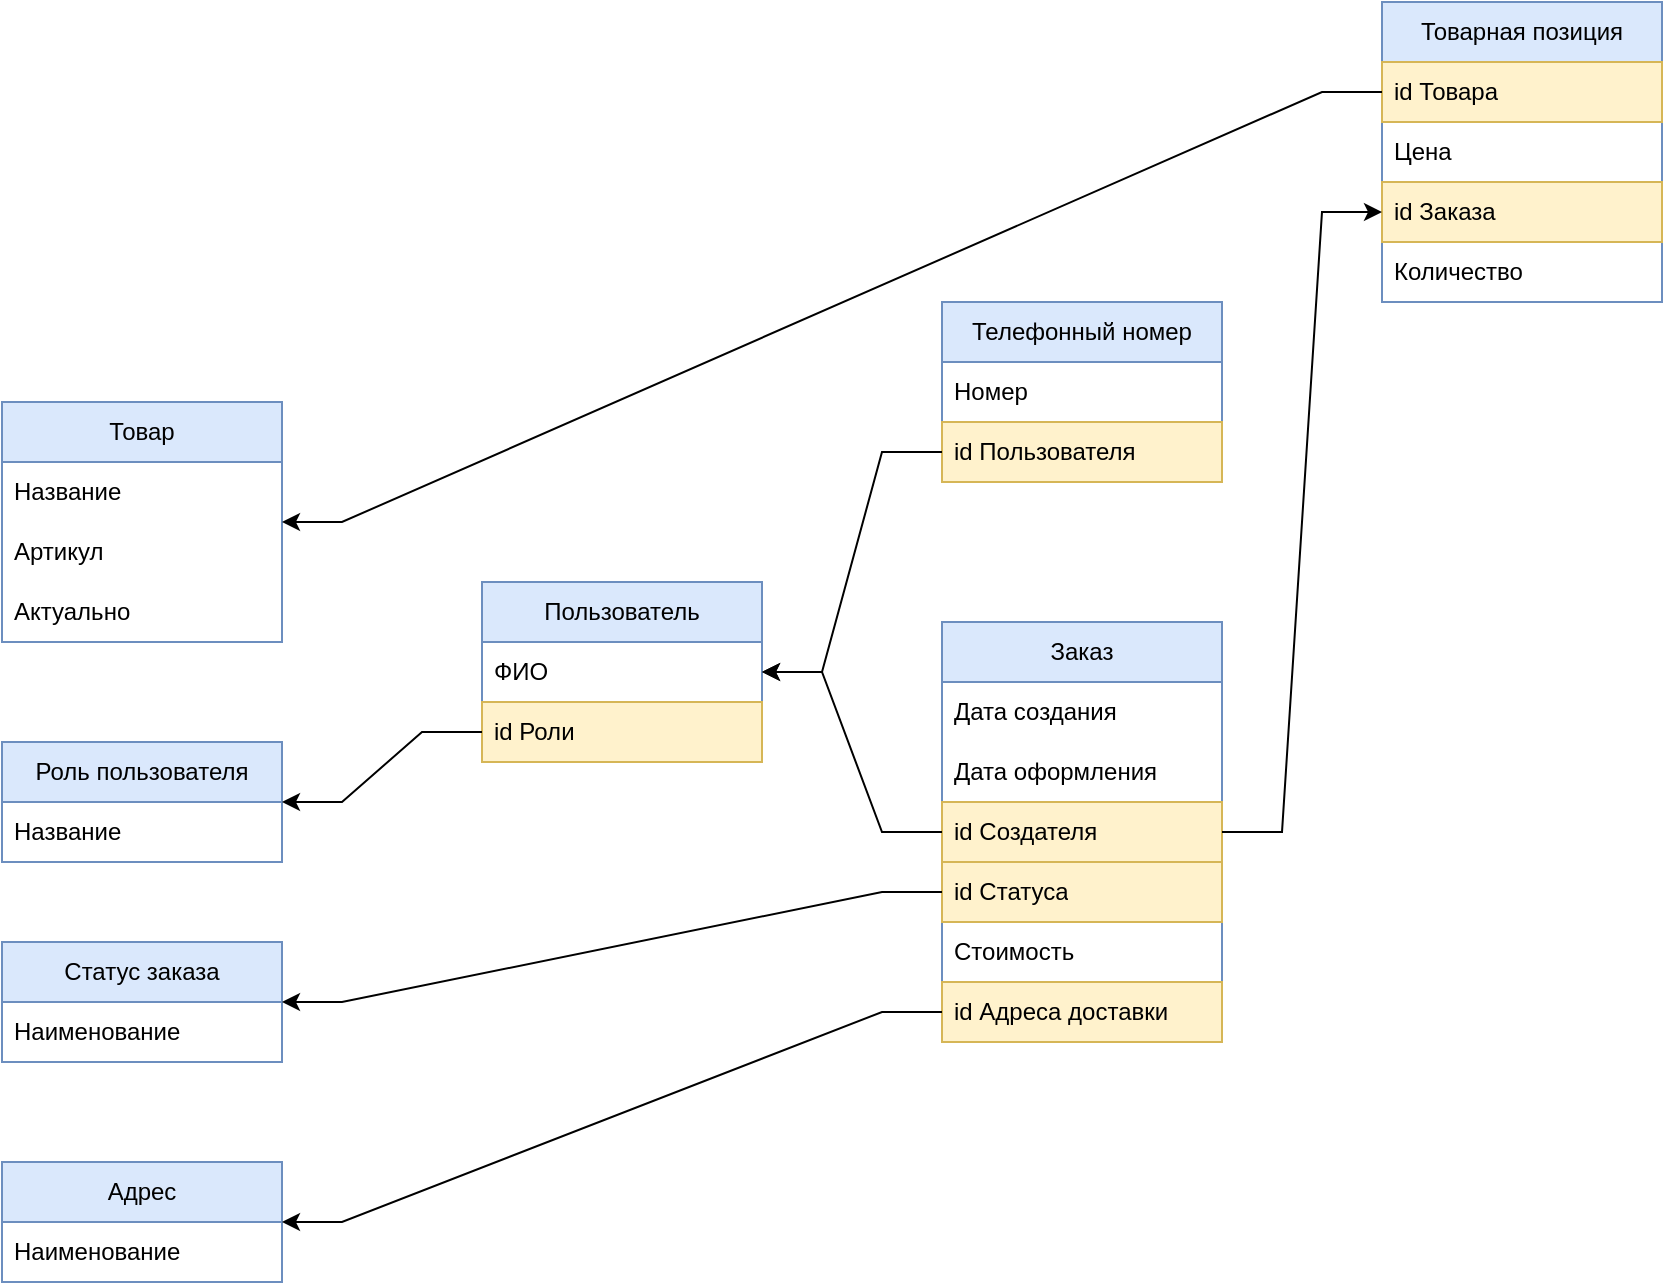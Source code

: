 <mxfile version="25.0.3">
  <diagram name="Page-1" id="LPVd99Ul6irTu74GJ7qL">
    <mxGraphModel dx="2284" dy="1876" grid="1" gridSize="10" guides="1" tooltips="1" connect="1" arrows="1" fold="1" page="1" pageScale="1" pageWidth="850" pageHeight="1100" math="0" shadow="0">
      <root>
        <mxCell id="0" />
        <mxCell id="1" parent="0" />
        <mxCell id="uKsjmWAjSTx9647KW3pB-1" value="Пользователь" style="swimlane;fontStyle=0;childLayout=stackLayout;horizontal=1;startSize=30;horizontalStack=0;resizeParent=1;resizeParentMax=0;resizeLast=0;collapsible=1;marginBottom=0;whiteSpace=wrap;html=1;fillColor=#dae8fc;strokeColor=#6c8ebf;" vertex="1" parent="1">
          <mxGeometry x="-100" y="160" width="140" height="90" as="geometry" />
        </mxCell>
        <mxCell id="uKsjmWAjSTx9647KW3pB-3" value="ФИО" style="text;strokeColor=none;fillColor=none;align=left;verticalAlign=middle;spacingLeft=4;spacingRight=4;overflow=hidden;points=[[0,0.5],[1,0.5]];portConstraint=eastwest;rotatable=0;whiteSpace=wrap;html=1;" vertex="1" parent="uKsjmWAjSTx9647KW3pB-1">
          <mxGeometry y="30" width="140" height="30" as="geometry" />
        </mxCell>
        <mxCell id="uKsjmWAjSTx9647KW3pB-4" value="id Роли" style="text;strokeColor=#d6b656;fillColor=#fff2cc;align=left;verticalAlign=middle;spacingLeft=4;spacingRight=4;overflow=hidden;points=[[0,0.5],[1,0.5]];portConstraint=eastwest;rotatable=0;whiteSpace=wrap;html=1;" vertex="1" parent="uKsjmWAjSTx9647KW3pB-1">
          <mxGeometry y="60" width="140" height="30" as="geometry" />
        </mxCell>
        <mxCell id="uKsjmWAjSTx9647KW3pB-5" value="Роль пользователя" style="swimlane;fontStyle=0;childLayout=stackLayout;horizontal=1;startSize=30;horizontalStack=0;resizeParent=1;resizeParentMax=0;resizeLast=0;collapsible=1;marginBottom=0;whiteSpace=wrap;html=1;fillColor=#dae8fc;strokeColor=#6c8ebf;" vertex="1" parent="1">
          <mxGeometry x="-340" y="240" width="140" height="60" as="geometry" />
        </mxCell>
        <mxCell id="uKsjmWAjSTx9647KW3pB-7" value="Название" style="text;strokeColor=none;fillColor=none;align=left;verticalAlign=middle;spacingLeft=4;spacingRight=4;overflow=hidden;points=[[0,0.5],[1,0.5]];portConstraint=eastwest;rotatable=0;whiteSpace=wrap;html=1;" vertex="1" parent="uKsjmWAjSTx9647KW3pB-5">
          <mxGeometry y="30" width="140" height="30" as="geometry" />
        </mxCell>
        <mxCell id="uKsjmWAjSTx9647KW3pB-10" style="edgeStyle=entityRelationEdgeStyle;rounded=0;orthogonalLoop=1;jettySize=auto;html=1;" edge="1" parent="1" source="uKsjmWAjSTx9647KW3pB-4" target="uKsjmWAjSTx9647KW3pB-5">
          <mxGeometry relative="1" as="geometry">
            <mxPoint x="640" y="325" as="targetPoint" />
          </mxGeometry>
        </mxCell>
        <mxCell id="uKsjmWAjSTx9647KW3pB-11" value="Заказ" style="swimlane;fontStyle=0;childLayout=stackLayout;horizontal=1;startSize=30;horizontalStack=0;resizeParent=1;resizeParentMax=0;resizeLast=0;collapsible=1;marginBottom=0;whiteSpace=wrap;html=1;fillColor=#dae8fc;strokeColor=#6c8ebf;" vertex="1" parent="1">
          <mxGeometry x="130" y="180" width="140" height="210" as="geometry" />
        </mxCell>
        <mxCell id="uKsjmWAjSTx9647KW3pB-14" value="Дата создания" style="text;strokeColor=none;fillColor=none;align=left;verticalAlign=middle;spacingLeft=4;spacingRight=4;overflow=hidden;points=[[0,0.5],[1,0.5]];portConstraint=eastwest;rotatable=0;whiteSpace=wrap;html=1;" vertex="1" parent="uKsjmWAjSTx9647KW3pB-11">
          <mxGeometry y="30" width="140" height="30" as="geometry" />
        </mxCell>
        <mxCell id="uKsjmWAjSTx9647KW3pB-15" value="Дата оформления" style="text;strokeColor=none;fillColor=none;align=left;verticalAlign=middle;spacingLeft=4;spacingRight=4;overflow=hidden;points=[[0,0.5],[1,0.5]];portConstraint=eastwest;rotatable=0;whiteSpace=wrap;html=1;" vertex="1" parent="uKsjmWAjSTx9647KW3pB-11">
          <mxGeometry y="60" width="140" height="30" as="geometry" />
        </mxCell>
        <mxCell id="uKsjmWAjSTx9647KW3pB-16" value="id Создателя" style="text;strokeColor=#d6b656;fillColor=#fff2cc;align=left;verticalAlign=middle;spacingLeft=4;spacingRight=4;overflow=hidden;points=[[0,0.5],[1,0.5]];portConstraint=eastwest;rotatable=0;whiteSpace=wrap;html=1;" vertex="1" parent="uKsjmWAjSTx9647KW3pB-11">
          <mxGeometry y="90" width="140" height="30" as="geometry" />
        </mxCell>
        <mxCell id="uKsjmWAjSTx9647KW3pB-18" value="id Статуса" style="text;strokeColor=#d6b656;fillColor=#fff2cc;align=left;verticalAlign=middle;spacingLeft=4;spacingRight=4;overflow=hidden;points=[[0,0.5],[1,0.5]];portConstraint=eastwest;rotatable=0;whiteSpace=wrap;html=1;" vertex="1" parent="uKsjmWAjSTx9647KW3pB-11">
          <mxGeometry y="120" width="140" height="30" as="geometry" />
        </mxCell>
        <mxCell id="uKsjmWAjSTx9647KW3pB-19" value="Стоимость" style="text;strokeColor=none;fillColor=none;align=left;verticalAlign=middle;spacingLeft=4;spacingRight=4;overflow=hidden;points=[[0,0.5],[1,0.5]];portConstraint=eastwest;rotatable=0;whiteSpace=wrap;html=1;" vertex="1" parent="uKsjmWAjSTx9647KW3pB-11">
          <mxGeometry y="150" width="140" height="30" as="geometry" />
        </mxCell>
        <mxCell id="uKsjmWAjSTx9647KW3pB-20" value="id Адреса доставки" style="text;strokeColor=#d6b656;fillColor=#fff2cc;align=left;verticalAlign=middle;spacingLeft=4;spacingRight=4;overflow=hidden;points=[[0,0.5],[1,0.5]];portConstraint=eastwest;rotatable=0;whiteSpace=wrap;html=1;" vertex="1" parent="uKsjmWAjSTx9647KW3pB-11">
          <mxGeometry y="180" width="140" height="30" as="geometry" />
        </mxCell>
        <mxCell id="uKsjmWAjSTx9647KW3pB-17" style="edgeStyle=entityRelationEdgeStyle;rounded=0;orthogonalLoop=1;jettySize=auto;html=1;" edge="1" parent="1" source="uKsjmWAjSTx9647KW3pB-16" target="uKsjmWAjSTx9647KW3pB-1">
          <mxGeometry relative="1" as="geometry">
            <mxPoint x="370" y="265" as="targetPoint" />
          </mxGeometry>
        </mxCell>
        <mxCell id="uKsjmWAjSTx9647KW3pB-21" value="Товарная позиция" style="swimlane;fontStyle=0;childLayout=stackLayout;horizontal=1;startSize=30;horizontalStack=0;resizeParent=1;resizeParentMax=0;resizeLast=0;collapsible=1;marginBottom=0;whiteSpace=wrap;html=1;fillColor=#dae8fc;strokeColor=#6c8ebf;" vertex="1" parent="1">
          <mxGeometry x="350" y="-130" width="140" height="150" as="geometry" />
        </mxCell>
        <mxCell id="uKsjmWAjSTx9647KW3pB-37" value="id Товара" style="text;strokeColor=#d6b656;fillColor=#fff2cc;align=left;verticalAlign=middle;spacingLeft=4;spacingRight=4;overflow=hidden;points=[[0,0.5],[1,0.5]];portConstraint=eastwest;rotatable=0;whiteSpace=wrap;html=1;" vertex="1" parent="uKsjmWAjSTx9647KW3pB-21">
          <mxGeometry y="30" width="140" height="30" as="geometry" />
        </mxCell>
        <mxCell id="uKsjmWAjSTx9647KW3pB-23" value="Цена" style="text;strokeColor=none;fillColor=none;align=left;verticalAlign=middle;spacingLeft=4;spacingRight=4;overflow=hidden;points=[[0,0.5],[1,0.5]];portConstraint=eastwest;rotatable=0;whiteSpace=wrap;html=1;" vertex="1" parent="uKsjmWAjSTx9647KW3pB-21">
          <mxGeometry y="60" width="140" height="30" as="geometry" />
        </mxCell>
        <mxCell id="uKsjmWAjSTx9647KW3pB-24" value="id Заказа" style="text;strokeColor=#d6b656;fillColor=#fff2cc;align=left;verticalAlign=middle;spacingLeft=4;spacingRight=4;overflow=hidden;points=[[0,0.5],[1,0.5]];portConstraint=eastwest;rotatable=0;whiteSpace=wrap;html=1;" vertex="1" parent="uKsjmWAjSTx9647KW3pB-21">
          <mxGeometry y="90" width="140" height="30" as="geometry" />
        </mxCell>
        <mxCell id="uKsjmWAjSTx9647KW3pB-31" value="Количество" style="text;strokeColor=none;fillColor=none;align=left;verticalAlign=middle;spacingLeft=4;spacingRight=4;overflow=hidden;points=[[0,0.5],[1,0.5]];portConstraint=eastwest;rotatable=0;whiteSpace=wrap;html=1;" vertex="1" parent="uKsjmWAjSTx9647KW3pB-21">
          <mxGeometry y="120" width="140" height="30" as="geometry" />
        </mxCell>
        <mxCell id="uKsjmWAjSTx9647KW3pB-26" style="edgeStyle=entityRelationEdgeStyle;rounded=0;orthogonalLoop=1;jettySize=auto;html=1;" edge="1" parent="1" source="uKsjmWAjSTx9647KW3pB-11" target="uKsjmWAjSTx9647KW3pB-24">
          <mxGeometry relative="1" as="geometry">
            <mxPoint x="110" y="175" as="sourcePoint" />
            <Array as="points">
              <mxPoint x="150" y="150" />
            </Array>
          </mxGeometry>
        </mxCell>
        <mxCell id="uKsjmWAjSTx9647KW3pB-27" value="Товар" style="swimlane;fontStyle=0;childLayout=stackLayout;horizontal=1;startSize=30;horizontalStack=0;resizeParent=1;resizeParentMax=0;resizeLast=0;collapsible=1;marginBottom=0;whiteSpace=wrap;html=1;fillColor=#dae8fc;strokeColor=#6c8ebf;" vertex="1" parent="1">
          <mxGeometry x="-340" y="70" width="140" height="120" as="geometry" />
        </mxCell>
        <mxCell id="uKsjmWAjSTx9647KW3pB-29" value="Название" style="text;strokeColor=none;fillColor=none;align=left;verticalAlign=middle;spacingLeft=4;spacingRight=4;overflow=hidden;points=[[0,0.5],[1,0.5]];portConstraint=eastwest;rotatable=0;whiteSpace=wrap;html=1;" vertex="1" parent="uKsjmWAjSTx9647KW3pB-27">
          <mxGeometry y="30" width="140" height="30" as="geometry" />
        </mxCell>
        <mxCell id="uKsjmWAjSTx9647KW3pB-30" value="Артикул" style="text;strokeColor=none;fillColor=none;align=left;verticalAlign=middle;spacingLeft=4;spacingRight=4;overflow=hidden;points=[[0,0.5],[1,0.5]];portConstraint=eastwest;rotatable=0;whiteSpace=wrap;html=1;" vertex="1" parent="uKsjmWAjSTx9647KW3pB-27">
          <mxGeometry y="60" width="140" height="30" as="geometry" />
        </mxCell>
        <mxCell id="uKsjmWAjSTx9647KW3pB-36" value="Актуально" style="text;strokeColor=none;fillColor=none;align=left;verticalAlign=middle;spacingLeft=4;spacingRight=4;overflow=hidden;points=[[0,0.5],[1,0.5]];portConstraint=eastwest;rotatable=0;whiteSpace=wrap;html=1;" vertex="1" parent="uKsjmWAjSTx9647KW3pB-27">
          <mxGeometry y="90" width="140" height="30" as="geometry" />
        </mxCell>
        <mxCell id="uKsjmWAjSTx9647KW3pB-40" value="Телефонный номер" style="swimlane;fontStyle=0;childLayout=stackLayout;horizontal=1;startSize=30;horizontalStack=0;resizeParent=1;resizeParentMax=0;resizeLast=0;collapsible=1;marginBottom=0;whiteSpace=wrap;html=1;fillColor=#dae8fc;strokeColor=#6c8ebf;" vertex="1" parent="1">
          <mxGeometry x="130" y="20" width="140" height="90" as="geometry" />
        </mxCell>
        <mxCell id="uKsjmWAjSTx9647KW3pB-42" value="Номер" style="text;strokeColor=none;fillColor=none;align=left;verticalAlign=middle;spacingLeft=4;spacingRight=4;overflow=hidden;points=[[0,0.5],[1,0.5]];portConstraint=eastwest;rotatable=0;whiteSpace=wrap;html=1;" vertex="1" parent="uKsjmWAjSTx9647KW3pB-40">
          <mxGeometry y="30" width="140" height="30" as="geometry" />
        </mxCell>
        <mxCell id="uKsjmWAjSTx9647KW3pB-43" value="id Пользователя" style="text;strokeColor=#d6b656;fillColor=#fff2cc;align=left;verticalAlign=middle;spacingLeft=4;spacingRight=4;overflow=hidden;points=[[0,0.5],[1,0.5]];portConstraint=eastwest;rotatable=0;whiteSpace=wrap;html=1;" vertex="1" parent="uKsjmWAjSTx9647KW3pB-40">
          <mxGeometry y="60" width="140" height="30" as="geometry" />
        </mxCell>
        <mxCell id="uKsjmWAjSTx9647KW3pB-44" style="edgeStyle=entityRelationEdgeStyle;rounded=0;orthogonalLoop=1;jettySize=auto;html=1;" edge="1" parent="1" source="uKsjmWAjSTx9647KW3pB-43" target="uKsjmWAjSTx9647KW3pB-1">
          <mxGeometry relative="1" as="geometry">
            <mxPoint x="510" y="265" as="targetPoint" />
          </mxGeometry>
        </mxCell>
        <mxCell id="uKsjmWAjSTx9647KW3pB-45" style="edgeStyle=entityRelationEdgeStyle;rounded=0;orthogonalLoop=1;jettySize=auto;html=1;" edge="1" parent="1" source="uKsjmWAjSTx9647KW3pB-37" target="uKsjmWAjSTx9647KW3pB-27">
          <mxGeometry relative="1" as="geometry" />
        </mxCell>
        <mxCell id="uKsjmWAjSTx9647KW3pB-46" value="Адрес" style="swimlane;fontStyle=0;childLayout=stackLayout;horizontal=1;startSize=30;horizontalStack=0;resizeParent=1;resizeParentMax=0;resizeLast=0;collapsible=1;marginBottom=0;whiteSpace=wrap;html=1;fillColor=#dae8fc;strokeColor=#6c8ebf;" vertex="1" parent="1">
          <mxGeometry x="-340" y="450" width="140" height="60" as="geometry" />
        </mxCell>
        <mxCell id="uKsjmWAjSTx9647KW3pB-47" value="Наименование" style="text;strokeColor=none;fillColor=none;align=left;verticalAlign=middle;spacingLeft=4;spacingRight=4;overflow=hidden;points=[[0,0.5],[1,0.5]];portConstraint=eastwest;rotatable=0;whiteSpace=wrap;html=1;" vertex="1" parent="uKsjmWAjSTx9647KW3pB-46">
          <mxGeometry y="30" width="140" height="30" as="geometry" />
        </mxCell>
        <mxCell id="uKsjmWAjSTx9647KW3pB-50" style="edgeStyle=entityRelationEdgeStyle;rounded=0;orthogonalLoop=1;jettySize=auto;html=1;" edge="1" parent="1" source="uKsjmWAjSTx9647KW3pB-20" target="uKsjmWAjSTx9647KW3pB-46">
          <mxGeometry relative="1" as="geometry" />
        </mxCell>
        <mxCell id="uKsjmWAjSTx9647KW3pB-51" value="Статус заказа" style="swimlane;fontStyle=0;childLayout=stackLayout;horizontal=1;startSize=30;horizontalStack=0;resizeParent=1;resizeParentMax=0;resizeLast=0;collapsible=1;marginBottom=0;whiteSpace=wrap;html=1;fillColor=#dae8fc;strokeColor=#6c8ebf;" vertex="1" parent="1">
          <mxGeometry x="-340" y="340" width="140" height="60" as="geometry" />
        </mxCell>
        <mxCell id="uKsjmWAjSTx9647KW3pB-52" value="Наименование" style="text;strokeColor=none;fillColor=none;align=left;verticalAlign=middle;spacingLeft=4;spacingRight=4;overflow=hidden;points=[[0,0.5],[1,0.5]];portConstraint=eastwest;rotatable=0;whiteSpace=wrap;html=1;" vertex="1" parent="uKsjmWAjSTx9647KW3pB-51">
          <mxGeometry y="30" width="140" height="30" as="geometry" />
        </mxCell>
        <mxCell id="uKsjmWAjSTx9647KW3pB-55" style="edgeStyle=entityRelationEdgeStyle;rounded=0;orthogonalLoop=1;jettySize=auto;html=1;" edge="1" parent="1" source="uKsjmWAjSTx9647KW3pB-18" target="uKsjmWAjSTx9647KW3pB-51">
          <mxGeometry relative="1" as="geometry" />
        </mxCell>
      </root>
    </mxGraphModel>
  </diagram>
</mxfile>
